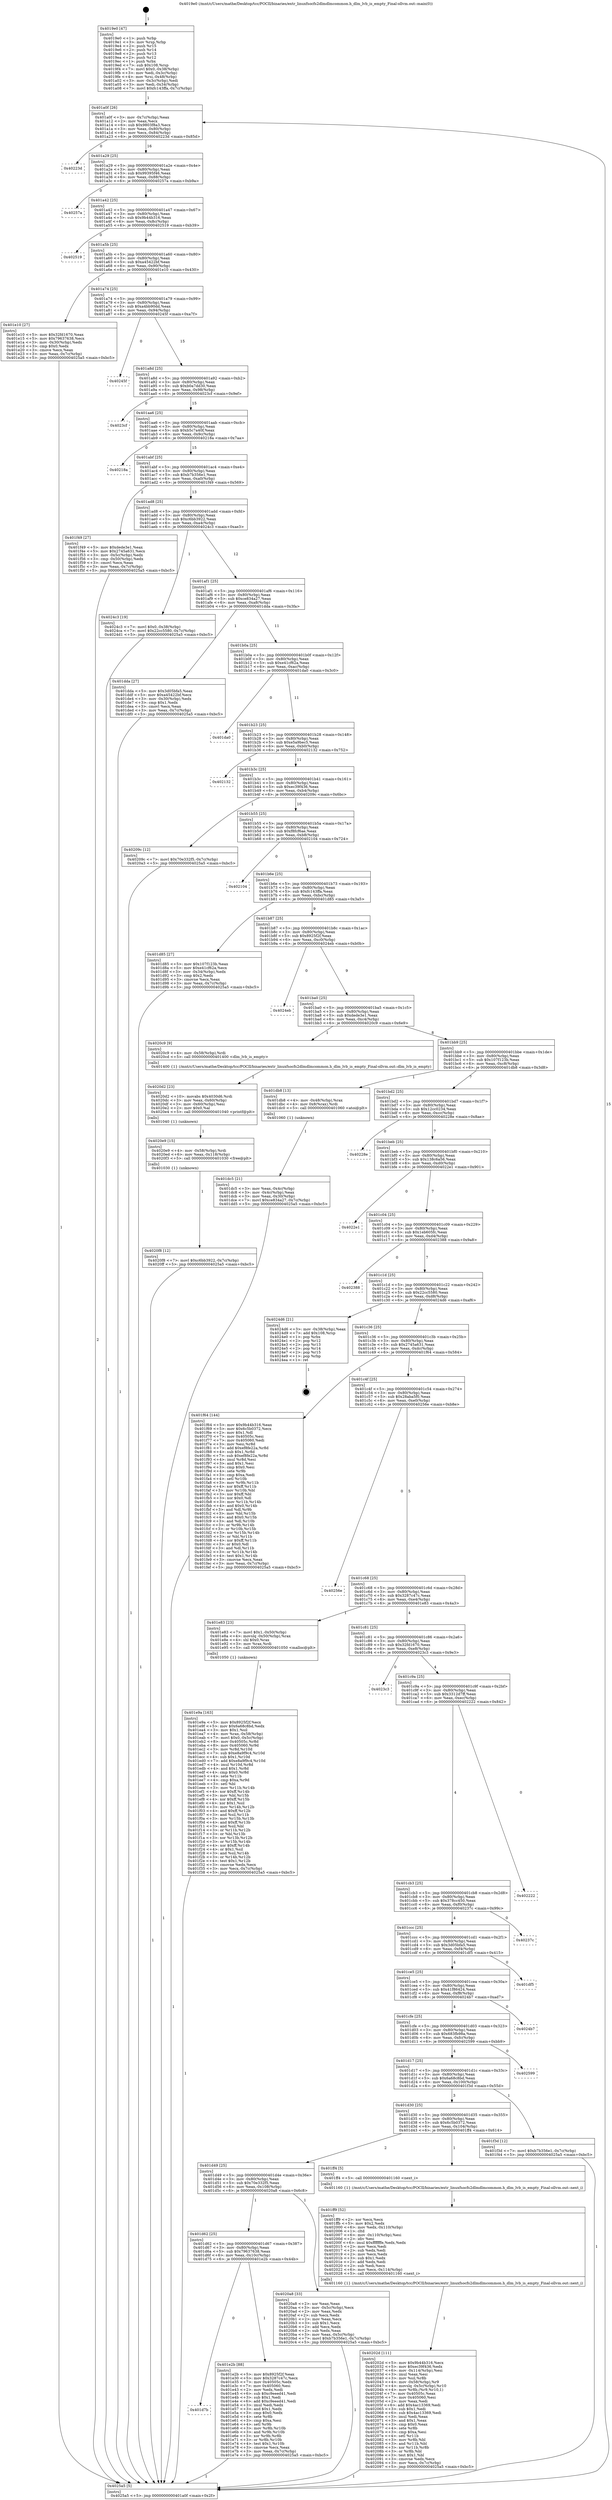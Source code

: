 digraph "0x4019e0" {
  label = "0x4019e0 (/mnt/c/Users/mathe/Desktop/tcc/POCII/binaries/extr_linuxfsocfs2dlmdlmcommon.h_dlm_lvb_is_empty_Final-ollvm.out::main(0))"
  labelloc = "t"
  node[shape=record]

  Entry [label="",width=0.3,height=0.3,shape=circle,fillcolor=black,style=filled]
  "0x401a0f" [label="{
     0x401a0f [26]\l
     | [instrs]\l
     &nbsp;&nbsp;0x401a0f \<+3\>: mov -0x7c(%rbp),%eax\l
     &nbsp;&nbsp;0x401a12 \<+2\>: mov %eax,%ecx\l
     &nbsp;&nbsp;0x401a14 \<+6\>: sub $0x9803f8a3,%ecx\l
     &nbsp;&nbsp;0x401a1a \<+3\>: mov %eax,-0x80(%rbp)\l
     &nbsp;&nbsp;0x401a1d \<+6\>: mov %ecx,-0x84(%rbp)\l
     &nbsp;&nbsp;0x401a23 \<+6\>: je 000000000040223d \<main+0x85d\>\l
  }"]
  "0x40223d" [label="{
     0x40223d\l
  }", style=dashed]
  "0x401a29" [label="{
     0x401a29 [25]\l
     | [instrs]\l
     &nbsp;&nbsp;0x401a29 \<+5\>: jmp 0000000000401a2e \<main+0x4e\>\l
     &nbsp;&nbsp;0x401a2e \<+3\>: mov -0x80(%rbp),%eax\l
     &nbsp;&nbsp;0x401a31 \<+5\>: sub $0x99395f46,%eax\l
     &nbsp;&nbsp;0x401a36 \<+6\>: mov %eax,-0x88(%rbp)\l
     &nbsp;&nbsp;0x401a3c \<+6\>: je 000000000040257a \<main+0xb9a\>\l
  }"]
  Exit [label="",width=0.3,height=0.3,shape=circle,fillcolor=black,style=filled,peripheries=2]
  "0x40257a" [label="{
     0x40257a\l
  }", style=dashed]
  "0x401a42" [label="{
     0x401a42 [25]\l
     | [instrs]\l
     &nbsp;&nbsp;0x401a42 \<+5\>: jmp 0000000000401a47 \<main+0x67\>\l
     &nbsp;&nbsp;0x401a47 \<+3\>: mov -0x80(%rbp),%eax\l
     &nbsp;&nbsp;0x401a4a \<+5\>: sub $0x9b44b316,%eax\l
     &nbsp;&nbsp;0x401a4f \<+6\>: mov %eax,-0x8c(%rbp)\l
     &nbsp;&nbsp;0x401a55 \<+6\>: je 0000000000402519 \<main+0xb39\>\l
  }"]
  "0x4020f8" [label="{
     0x4020f8 [12]\l
     | [instrs]\l
     &nbsp;&nbsp;0x4020f8 \<+7\>: movl $0xc6bb3922,-0x7c(%rbp)\l
     &nbsp;&nbsp;0x4020ff \<+5\>: jmp 00000000004025a5 \<main+0xbc5\>\l
  }"]
  "0x402519" [label="{
     0x402519\l
  }", style=dashed]
  "0x401a5b" [label="{
     0x401a5b [25]\l
     | [instrs]\l
     &nbsp;&nbsp;0x401a5b \<+5\>: jmp 0000000000401a60 \<main+0x80\>\l
     &nbsp;&nbsp;0x401a60 \<+3\>: mov -0x80(%rbp),%eax\l
     &nbsp;&nbsp;0x401a63 \<+5\>: sub $0xa45422bf,%eax\l
     &nbsp;&nbsp;0x401a68 \<+6\>: mov %eax,-0x90(%rbp)\l
     &nbsp;&nbsp;0x401a6e \<+6\>: je 0000000000401e10 \<main+0x430\>\l
  }"]
  "0x4020e9" [label="{
     0x4020e9 [15]\l
     | [instrs]\l
     &nbsp;&nbsp;0x4020e9 \<+4\>: mov -0x58(%rbp),%rdi\l
     &nbsp;&nbsp;0x4020ed \<+6\>: mov %eax,-0x118(%rbp)\l
     &nbsp;&nbsp;0x4020f3 \<+5\>: call 0000000000401030 \<free@plt\>\l
     | [calls]\l
     &nbsp;&nbsp;0x401030 \{1\} (unknown)\l
  }"]
  "0x401e10" [label="{
     0x401e10 [27]\l
     | [instrs]\l
     &nbsp;&nbsp;0x401e10 \<+5\>: mov $0x32fd1670,%eax\l
     &nbsp;&nbsp;0x401e15 \<+5\>: mov $0x79637638,%ecx\l
     &nbsp;&nbsp;0x401e1a \<+3\>: mov -0x30(%rbp),%edx\l
     &nbsp;&nbsp;0x401e1d \<+3\>: cmp $0x0,%edx\l
     &nbsp;&nbsp;0x401e20 \<+3\>: cmove %ecx,%eax\l
     &nbsp;&nbsp;0x401e23 \<+3\>: mov %eax,-0x7c(%rbp)\l
     &nbsp;&nbsp;0x401e26 \<+5\>: jmp 00000000004025a5 \<main+0xbc5\>\l
  }"]
  "0x401a74" [label="{
     0x401a74 [25]\l
     | [instrs]\l
     &nbsp;&nbsp;0x401a74 \<+5\>: jmp 0000000000401a79 \<main+0x99\>\l
     &nbsp;&nbsp;0x401a79 \<+3\>: mov -0x80(%rbp),%eax\l
     &nbsp;&nbsp;0x401a7c \<+5\>: sub $0xa4bb90dd,%eax\l
     &nbsp;&nbsp;0x401a81 \<+6\>: mov %eax,-0x94(%rbp)\l
     &nbsp;&nbsp;0x401a87 \<+6\>: je 000000000040245f \<main+0xa7f\>\l
  }"]
  "0x4020d2" [label="{
     0x4020d2 [23]\l
     | [instrs]\l
     &nbsp;&nbsp;0x4020d2 \<+10\>: movabs $0x4030d6,%rdi\l
     &nbsp;&nbsp;0x4020dc \<+3\>: mov %eax,-0x60(%rbp)\l
     &nbsp;&nbsp;0x4020df \<+3\>: mov -0x60(%rbp),%esi\l
     &nbsp;&nbsp;0x4020e2 \<+2\>: mov $0x0,%al\l
     &nbsp;&nbsp;0x4020e4 \<+5\>: call 0000000000401040 \<printf@plt\>\l
     | [calls]\l
     &nbsp;&nbsp;0x401040 \{1\} (unknown)\l
  }"]
  "0x40245f" [label="{
     0x40245f\l
  }", style=dashed]
  "0x401a8d" [label="{
     0x401a8d [25]\l
     | [instrs]\l
     &nbsp;&nbsp;0x401a8d \<+5\>: jmp 0000000000401a92 \<main+0xb2\>\l
     &nbsp;&nbsp;0x401a92 \<+3\>: mov -0x80(%rbp),%eax\l
     &nbsp;&nbsp;0x401a95 \<+5\>: sub $0xb0a7dd30,%eax\l
     &nbsp;&nbsp;0x401a9a \<+6\>: mov %eax,-0x98(%rbp)\l
     &nbsp;&nbsp;0x401aa0 \<+6\>: je 00000000004023cf \<main+0x9ef\>\l
  }"]
  "0x40202d" [label="{
     0x40202d [111]\l
     | [instrs]\l
     &nbsp;&nbsp;0x40202d \<+5\>: mov $0x9b44b316,%ecx\l
     &nbsp;&nbsp;0x402032 \<+5\>: mov $0xec39f436,%edx\l
     &nbsp;&nbsp;0x402037 \<+6\>: mov -0x114(%rbp),%esi\l
     &nbsp;&nbsp;0x40203d \<+3\>: imul %eax,%esi\l
     &nbsp;&nbsp;0x402040 \<+3\>: mov %sil,%r8b\l
     &nbsp;&nbsp;0x402043 \<+4\>: mov -0x58(%rbp),%r9\l
     &nbsp;&nbsp;0x402047 \<+4\>: movslq -0x5c(%rbp),%r10\l
     &nbsp;&nbsp;0x40204b \<+4\>: mov %r8b,(%r9,%r10,1)\l
     &nbsp;&nbsp;0x40204f \<+7\>: mov 0x40505c,%eax\l
     &nbsp;&nbsp;0x402056 \<+7\>: mov 0x405060,%esi\l
     &nbsp;&nbsp;0x40205d \<+2\>: mov %eax,%edi\l
     &nbsp;&nbsp;0x40205f \<+6\>: add $0x4ac13369,%edi\l
     &nbsp;&nbsp;0x402065 \<+3\>: sub $0x1,%edi\l
     &nbsp;&nbsp;0x402068 \<+6\>: sub $0x4ac13369,%edi\l
     &nbsp;&nbsp;0x40206e \<+3\>: imul %edi,%eax\l
     &nbsp;&nbsp;0x402071 \<+3\>: and $0x1,%eax\l
     &nbsp;&nbsp;0x402074 \<+3\>: cmp $0x0,%eax\l
     &nbsp;&nbsp;0x402077 \<+4\>: sete %r8b\l
     &nbsp;&nbsp;0x40207b \<+3\>: cmp $0xa,%esi\l
     &nbsp;&nbsp;0x40207e \<+4\>: setl %r11b\l
     &nbsp;&nbsp;0x402082 \<+3\>: mov %r8b,%bl\l
     &nbsp;&nbsp;0x402085 \<+3\>: and %r11b,%bl\l
     &nbsp;&nbsp;0x402088 \<+3\>: xor %r11b,%r8b\l
     &nbsp;&nbsp;0x40208b \<+3\>: or %r8b,%bl\l
     &nbsp;&nbsp;0x40208e \<+3\>: test $0x1,%bl\l
     &nbsp;&nbsp;0x402091 \<+3\>: cmovne %edx,%ecx\l
     &nbsp;&nbsp;0x402094 \<+3\>: mov %ecx,-0x7c(%rbp)\l
     &nbsp;&nbsp;0x402097 \<+5\>: jmp 00000000004025a5 \<main+0xbc5\>\l
  }"]
  "0x4023cf" [label="{
     0x4023cf\l
  }", style=dashed]
  "0x401aa6" [label="{
     0x401aa6 [25]\l
     | [instrs]\l
     &nbsp;&nbsp;0x401aa6 \<+5\>: jmp 0000000000401aab \<main+0xcb\>\l
     &nbsp;&nbsp;0x401aab \<+3\>: mov -0x80(%rbp),%eax\l
     &nbsp;&nbsp;0x401aae \<+5\>: sub $0xb5c7a40f,%eax\l
     &nbsp;&nbsp;0x401ab3 \<+6\>: mov %eax,-0x9c(%rbp)\l
     &nbsp;&nbsp;0x401ab9 \<+6\>: je 000000000040218a \<main+0x7aa\>\l
  }"]
  "0x401ff9" [label="{
     0x401ff9 [52]\l
     | [instrs]\l
     &nbsp;&nbsp;0x401ff9 \<+2\>: xor %ecx,%ecx\l
     &nbsp;&nbsp;0x401ffb \<+5\>: mov $0x2,%edx\l
     &nbsp;&nbsp;0x402000 \<+6\>: mov %edx,-0x110(%rbp)\l
     &nbsp;&nbsp;0x402006 \<+1\>: cltd\l
     &nbsp;&nbsp;0x402007 \<+6\>: mov -0x110(%rbp),%esi\l
     &nbsp;&nbsp;0x40200d \<+2\>: idiv %esi\l
     &nbsp;&nbsp;0x40200f \<+6\>: imul $0xfffffffe,%edx,%edx\l
     &nbsp;&nbsp;0x402015 \<+2\>: mov %ecx,%edi\l
     &nbsp;&nbsp;0x402017 \<+2\>: sub %edx,%edi\l
     &nbsp;&nbsp;0x402019 \<+2\>: mov %ecx,%edx\l
     &nbsp;&nbsp;0x40201b \<+3\>: sub $0x1,%edx\l
     &nbsp;&nbsp;0x40201e \<+2\>: add %edx,%edi\l
     &nbsp;&nbsp;0x402020 \<+2\>: sub %edi,%ecx\l
     &nbsp;&nbsp;0x402022 \<+6\>: mov %ecx,-0x114(%rbp)\l
     &nbsp;&nbsp;0x402028 \<+5\>: call 0000000000401160 \<next_i\>\l
     | [calls]\l
     &nbsp;&nbsp;0x401160 \{1\} (/mnt/c/Users/mathe/Desktop/tcc/POCII/binaries/extr_linuxfsocfs2dlmdlmcommon.h_dlm_lvb_is_empty_Final-ollvm.out::next_i)\l
  }"]
  "0x40218a" [label="{
     0x40218a\l
  }", style=dashed]
  "0x401abf" [label="{
     0x401abf [25]\l
     | [instrs]\l
     &nbsp;&nbsp;0x401abf \<+5\>: jmp 0000000000401ac4 \<main+0xe4\>\l
     &nbsp;&nbsp;0x401ac4 \<+3\>: mov -0x80(%rbp),%eax\l
     &nbsp;&nbsp;0x401ac7 \<+5\>: sub $0xb7b356e1,%eax\l
     &nbsp;&nbsp;0x401acc \<+6\>: mov %eax,-0xa0(%rbp)\l
     &nbsp;&nbsp;0x401ad2 \<+6\>: je 0000000000401f49 \<main+0x569\>\l
  }"]
  "0x401e9a" [label="{
     0x401e9a [163]\l
     | [instrs]\l
     &nbsp;&nbsp;0x401e9a \<+5\>: mov $0x8925f2f,%ecx\l
     &nbsp;&nbsp;0x401e9f \<+5\>: mov $0x6a68c8bd,%edx\l
     &nbsp;&nbsp;0x401ea4 \<+3\>: mov $0x1,%sil\l
     &nbsp;&nbsp;0x401ea7 \<+4\>: mov %rax,-0x58(%rbp)\l
     &nbsp;&nbsp;0x401eab \<+7\>: movl $0x0,-0x5c(%rbp)\l
     &nbsp;&nbsp;0x401eb2 \<+8\>: mov 0x40505c,%r8d\l
     &nbsp;&nbsp;0x401eba \<+8\>: mov 0x405060,%r9d\l
     &nbsp;&nbsp;0x401ec2 \<+3\>: mov %r8d,%r10d\l
     &nbsp;&nbsp;0x401ec5 \<+7\>: sub $0xe8a9f9c4,%r10d\l
     &nbsp;&nbsp;0x401ecc \<+4\>: sub $0x1,%r10d\l
     &nbsp;&nbsp;0x401ed0 \<+7\>: add $0xe8a9f9c4,%r10d\l
     &nbsp;&nbsp;0x401ed7 \<+4\>: imul %r10d,%r8d\l
     &nbsp;&nbsp;0x401edb \<+4\>: and $0x1,%r8d\l
     &nbsp;&nbsp;0x401edf \<+4\>: cmp $0x0,%r8d\l
     &nbsp;&nbsp;0x401ee3 \<+4\>: sete %r11b\l
     &nbsp;&nbsp;0x401ee7 \<+4\>: cmp $0xa,%r9d\l
     &nbsp;&nbsp;0x401eeb \<+3\>: setl %bl\l
     &nbsp;&nbsp;0x401eee \<+3\>: mov %r11b,%r14b\l
     &nbsp;&nbsp;0x401ef1 \<+4\>: xor $0xff,%r14b\l
     &nbsp;&nbsp;0x401ef5 \<+3\>: mov %bl,%r15b\l
     &nbsp;&nbsp;0x401ef8 \<+4\>: xor $0xff,%r15b\l
     &nbsp;&nbsp;0x401efc \<+4\>: xor $0x1,%sil\l
     &nbsp;&nbsp;0x401f00 \<+3\>: mov %r14b,%r12b\l
     &nbsp;&nbsp;0x401f03 \<+4\>: and $0xff,%r12b\l
     &nbsp;&nbsp;0x401f07 \<+3\>: and %sil,%r11b\l
     &nbsp;&nbsp;0x401f0a \<+3\>: mov %r15b,%r13b\l
     &nbsp;&nbsp;0x401f0d \<+4\>: and $0xff,%r13b\l
     &nbsp;&nbsp;0x401f11 \<+3\>: and %sil,%bl\l
     &nbsp;&nbsp;0x401f14 \<+3\>: or %r11b,%r12b\l
     &nbsp;&nbsp;0x401f17 \<+3\>: or %bl,%r13b\l
     &nbsp;&nbsp;0x401f1a \<+3\>: xor %r13b,%r12b\l
     &nbsp;&nbsp;0x401f1d \<+3\>: or %r15b,%r14b\l
     &nbsp;&nbsp;0x401f20 \<+4\>: xor $0xff,%r14b\l
     &nbsp;&nbsp;0x401f24 \<+4\>: or $0x1,%sil\l
     &nbsp;&nbsp;0x401f28 \<+3\>: and %sil,%r14b\l
     &nbsp;&nbsp;0x401f2b \<+3\>: or %r14b,%r12b\l
     &nbsp;&nbsp;0x401f2e \<+4\>: test $0x1,%r12b\l
     &nbsp;&nbsp;0x401f32 \<+3\>: cmovne %edx,%ecx\l
     &nbsp;&nbsp;0x401f35 \<+3\>: mov %ecx,-0x7c(%rbp)\l
     &nbsp;&nbsp;0x401f38 \<+5\>: jmp 00000000004025a5 \<main+0xbc5\>\l
  }"]
  "0x401f49" [label="{
     0x401f49 [27]\l
     | [instrs]\l
     &nbsp;&nbsp;0x401f49 \<+5\>: mov $0xdede3e1,%eax\l
     &nbsp;&nbsp;0x401f4e \<+5\>: mov $0x2745a631,%ecx\l
     &nbsp;&nbsp;0x401f53 \<+3\>: mov -0x5c(%rbp),%edx\l
     &nbsp;&nbsp;0x401f56 \<+3\>: cmp -0x50(%rbp),%edx\l
     &nbsp;&nbsp;0x401f59 \<+3\>: cmovl %ecx,%eax\l
     &nbsp;&nbsp;0x401f5c \<+3\>: mov %eax,-0x7c(%rbp)\l
     &nbsp;&nbsp;0x401f5f \<+5\>: jmp 00000000004025a5 \<main+0xbc5\>\l
  }"]
  "0x401ad8" [label="{
     0x401ad8 [25]\l
     | [instrs]\l
     &nbsp;&nbsp;0x401ad8 \<+5\>: jmp 0000000000401add \<main+0xfd\>\l
     &nbsp;&nbsp;0x401add \<+3\>: mov -0x80(%rbp),%eax\l
     &nbsp;&nbsp;0x401ae0 \<+5\>: sub $0xc6bb3922,%eax\l
     &nbsp;&nbsp;0x401ae5 \<+6\>: mov %eax,-0xa4(%rbp)\l
     &nbsp;&nbsp;0x401aeb \<+6\>: je 00000000004024c3 \<main+0xae3\>\l
  }"]
  "0x401d7b" [label="{
     0x401d7b\l
  }", style=dashed]
  "0x4024c3" [label="{
     0x4024c3 [19]\l
     | [instrs]\l
     &nbsp;&nbsp;0x4024c3 \<+7\>: movl $0x0,-0x38(%rbp)\l
     &nbsp;&nbsp;0x4024ca \<+7\>: movl $0x22cc5580,-0x7c(%rbp)\l
     &nbsp;&nbsp;0x4024d1 \<+5\>: jmp 00000000004025a5 \<main+0xbc5\>\l
  }"]
  "0x401af1" [label="{
     0x401af1 [25]\l
     | [instrs]\l
     &nbsp;&nbsp;0x401af1 \<+5\>: jmp 0000000000401af6 \<main+0x116\>\l
     &nbsp;&nbsp;0x401af6 \<+3\>: mov -0x80(%rbp),%eax\l
     &nbsp;&nbsp;0x401af9 \<+5\>: sub $0xce834a27,%eax\l
     &nbsp;&nbsp;0x401afe \<+6\>: mov %eax,-0xa8(%rbp)\l
     &nbsp;&nbsp;0x401b04 \<+6\>: je 0000000000401dda \<main+0x3fa\>\l
  }"]
  "0x401e2b" [label="{
     0x401e2b [88]\l
     | [instrs]\l
     &nbsp;&nbsp;0x401e2b \<+5\>: mov $0x8925f2f,%eax\l
     &nbsp;&nbsp;0x401e30 \<+5\>: mov $0x3287c47c,%ecx\l
     &nbsp;&nbsp;0x401e35 \<+7\>: mov 0x40505c,%edx\l
     &nbsp;&nbsp;0x401e3c \<+7\>: mov 0x405060,%esi\l
     &nbsp;&nbsp;0x401e43 \<+2\>: mov %edx,%edi\l
     &nbsp;&nbsp;0x401e45 \<+6\>: sub $0xc9eeed41,%edi\l
     &nbsp;&nbsp;0x401e4b \<+3\>: sub $0x1,%edi\l
     &nbsp;&nbsp;0x401e4e \<+6\>: add $0xc9eeed41,%edi\l
     &nbsp;&nbsp;0x401e54 \<+3\>: imul %edi,%edx\l
     &nbsp;&nbsp;0x401e57 \<+3\>: and $0x1,%edx\l
     &nbsp;&nbsp;0x401e5a \<+3\>: cmp $0x0,%edx\l
     &nbsp;&nbsp;0x401e5d \<+4\>: sete %r8b\l
     &nbsp;&nbsp;0x401e61 \<+3\>: cmp $0xa,%esi\l
     &nbsp;&nbsp;0x401e64 \<+4\>: setl %r9b\l
     &nbsp;&nbsp;0x401e68 \<+3\>: mov %r8b,%r10b\l
     &nbsp;&nbsp;0x401e6b \<+3\>: and %r9b,%r10b\l
     &nbsp;&nbsp;0x401e6e \<+3\>: xor %r9b,%r8b\l
     &nbsp;&nbsp;0x401e71 \<+3\>: or %r8b,%r10b\l
     &nbsp;&nbsp;0x401e74 \<+4\>: test $0x1,%r10b\l
     &nbsp;&nbsp;0x401e78 \<+3\>: cmovne %ecx,%eax\l
     &nbsp;&nbsp;0x401e7b \<+3\>: mov %eax,-0x7c(%rbp)\l
     &nbsp;&nbsp;0x401e7e \<+5\>: jmp 00000000004025a5 \<main+0xbc5\>\l
  }"]
  "0x401dda" [label="{
     0x401dda [27]\l
     | [instrs]\l
     &nbsp;&nbsp;0x401dda \<+5\>: mov $0x3d05bfa5,%eax\l
     &nbsp;&nbsp;0x401ddf \<+5\>: mov $0xa45422bf,%ecx\l
     &nbsp;&nbsp;0x401de4 \<+3\>: mov -0x30(%rbp),%edx\l
     &nbsp;&nbsp;0x401de7 \<+3\>: cmp $0x1,%edx\l
     &nbsp;&nbsp;0x401dea \<+3\>: cmovl %ecx,%eax\l
     &nbsp;&nbsp;0x401ded \<+3\>: mov %eax,-0x7c(%rbp)\l
     &nbsp;&nbsp;0x401df0 \<+5\>: jmp 00000000004025a5 \<main+0xbc5\>\l
  }"]
  "0x401b0a" [label="{
     0x401b0a [25]\l
     | [instrs]\l
     &nbsp;&nbsp;0x401b0a \<+5\>: jmp 0000000000401b0f \<main+0x12f\>\l
     &nbsp;&nbsp;0x401b0f \<+3\>: mov -0x80(%rbp),%eax\l
     &nbsp;&nbsp;0x401b12 \<+5\>: sub $0xe41cf62a,%eax\l
     &nbsp;&nbsp;0x401b17 \<+6\>: mov %eax,-0xac(%rbp)\l
     &nbsp;&nbsp;0x401b1d \<+6\>: je 0000000000401da0 \<main+0x3c0\>\l
  }"]
  "0x401d62" [label="{
     0x401d62 [25]\l
     | [instrs]\l
     &nbsp;&nbsp;0x401d62 \<+5\>: jmp 0000000000401d67 \<main+0x387\>\l
     &nbsp;&nbsp;0x401d67 \<+3\>: mov -0x80(%rbp),%eax\l
     &nbsp;&nbsp;0x401d6a \<+5\>: sub $0x79637638,%eax\l
     &nbsp;&nbsp;0x401d6f \<+6\>: mov %eax,-0x10c(%rbp)\l
     &nbsp;&nbsp;0x401d75 \<+6\>: je 0000000000401e2b \<main+0x44b\>\l
  }"]
  "0x401da0" [label="{
     0x401da0\l
  }", style=dashed]
  "0x401b23" [label="{
     0x401b23 [25]\l
     | [instrs]\l
     &nbsp;&nbsp;0x401b23 \<+5\>: jmp 0000000000401b28 \<main+0x148\>\l
     &nbsp;&nbsp;0x401b28 \<+3\>: mov -0x80(%rbp),%eax\l
     &nbsp;&nbsp;0x401b2b \<+5\>: sub $0xe5a9bec5,%eax\l
     &nbsp;&nbsp;0x401b30 \<+6\>: mov %eax,-0xb0(%rbp)\l
     &nbsp;&nbsp;0x401b36 \<+6\>: je 0000000000402132 \<main+0x752\>\l
  }"]
  "0x4020a8" [label="{
     0x4020a8 [33]\l
     | [instrs]\l
     &nbsp;&nbsp;0x4020a8 \<+2\>: xor %eax,%eax\l
     &nbsp;&nbsp;0x4020aa \<+3\>: mov -0x5c(%rbp),%ecx\l
     &nbsp;&nbsp;0x4020ad \<+2\>: mov %eax,%edx\l
     &nbsp;&nbsp;0x4020af \<+2\>: sub %ecx,%edx\l
     &nbsp;&nbsp;0x4020b1 \<+2\>: mov %eax,%ecx\l
     &nbsp;&nbsp;0x4020b3 \<+3\>: sub $0x1,%ecx\l
     &nbsp;&nbsp;0x4020b6 \<+2\>: add %ecx,%edx\l
     &nbsp;&nbsp;0x4020b8 \<+2\>: sub %edx,%eax\l
     &nbsp;&nbsp;0x4020ba \<+3\>: mov %eax,-0x5c(%rbp)\l
     &nbsp;&nbsp;0x4020bd \<+7\>: movl $0xb7b356e1,-0x7c(%rbp)\l
     &nbsp;&nbsp;0x4020c4 \<+5\>: jmp 00000000004025a5 \<main+0xbc5\>\l
  }"]
  "0x402132" [label="{
     0x402132\l
  }", style=dashed]
  "0x401b3c" [label="{
     0x401b3c [25]\l
     | [instrs]\l
     &nbsp;&nbsp;0x401b3c \<+5\>: jmp 0000000000401b41 \<main+0x161\>\l
     &nbsp;&nbsp;0x401b41 \<+3\>: mov -0x80(%rbp),%eax\l
     &nbsp;&nbsp;0x401b44 \<+5\>: sub $0xec39f436,%eax\l
     &nbsp;&nbsp;0x401b49 \<+6\>: mov %eax,-0xb4(%rbp)\l
     &nbsp;&nbsp;0x401b4f \<+6\>: je 000000000040209c \<main+0x6bc\>\l
  }"]
  "0x401d49" [label="{
     0x401d49 [25]\l
     | [instrs]\l
     &nbsp;&nbsp;0x401d49 \<+5\>: jmp 0000000000401d4e \<main+0x36e\>\l
     &nbsp;&nbsp;0x401d4e \<+3\>: mov -0x80(%rbp),%eax\l
     &nbsp;&nbsp;0x401d51 \<+5\>: sub $0x70e332f5,%eax\l
     &nbsp;&nbsp;0x401d56 \<+6\>: mov %eax,-0x108(%rbp)\l
     &nbsp;&nbsp;0x401d5c \<+6\>: je 00000000004020a8 \<main+0x6c8\>\l
  }"]
  "0x40209c" [label="{
     0x40209c [12]\l
     | [instrs]\l
     &nbsp;&nbsp;0x40209c \<+7\>: movl $0x70e332f5,-0x7c(%rbp)\l
     &nbsp;&nbsp;0x4020a3 \<+5\>: jmp 00000000004025a5 \<main+0xbc5\>\l
  }"]
  "0x401b55" [label="{
     0x401b55 [25]\l
     | [instrs]\l
     &nbsp;&nbsp;0x401b55 \<+5\>: jmp 0000000000401b5a \<main+0x17a\>\l
     &nbsp;&nbsp;0x401b5a \<+3\>: mov -0x80(%rbp),%eax\l
     &nbsp;&nbsp;0x401b5d \<+5\>: sub $0xf8fcf6ae,%eax\l
     &nbsp;&nbsp;0x401b62 \<+6\>: mov %eax,-0xb8(%rbp)\l
     &nbsp;&nbsp;0x401b68 \<+6\>: je 0000000000402104 \<main+0x724\>\l
  }"]
  "0x401ff4" [label="{
     0x401ff4 [5]\l
     | [instrs]\l
     &nbsp;&nbsp;0x401ff4 \<+5\>: call 0000000000401160 \<next_i\>\l
     | [calls]\l
     &nbsp;&nbsp;0x401160 \{1\} (/mnt/c/Users/mathe/Desktop/tcc/POCII/binaries/extr_linuxfsocfs2dlmdlmcommon.h_dlm_lvb_is_empty_Final-ollvm.out::next_i)\l
  }"]
  "0x402104" [label="{
     0x402104\l
  }", style=dashed]
  "0x401b6e" [label="{
     0x401b6e [25]\l
     | [instrs]\l
     &nbsp;&nbsp;0x401b6e \<+5\>: jmp 0000000000401b73 \<main+0x193\>\l
     &nbsp;&nbsp;0x401b73 \<+3\>: mov -0x80(%rbp),%eax\l
     &nbsp;&nbsp;0x401b76 \<+5\>: sub $0xfc143ffa,%eax\l
     &nbsp;&nbsp;0x401b7b \<+6\>: mov %eax,-0xbc(%rbp)\l
     &nbsp;&nbsp;0x401b81 \<+6\>: je 0000000000401d85 \<main+0x3a5\>\l
  }"]
  "0x401d30" [label="{
     0x401d30 [25]\l
     | [instrs]\l
     &nbsp;&nbsp;0x401d30 \<+5\>: jmp 0000000000401d35 \<main+0x355\>\l
     &nbsp;&nbsp;0x401d35 \<+3\>: mov -0x80(%rbp),%eax\l
     &nbsp;&nbsp;0x401d38 \<+5\>: sub $0x6c5b0372,%eax\l
     &nbsp;&nbsp;0x401d3d \<+6\>: mov %eax,-0x104(%rbp)\l
     &nbsp;&nbsp;0x401d43 \<+6\>: je 0000000000401ff4 \<main+0x614\>\l
  }"]
  "0x401d85" [label="{
     0x401d85 [27]\l
     | [instrs]\l
     &nbsp;&nbsp;0x401d85 \<+5\>: mov $0x107f123b,%eax\l
     &nbsp;&nbsp;0x401d8a \<+5\>: mov $0xe41cf62a,%ecx\l
     &nbsp;&nbsp;0x401d8f \<+3\>: mov -0x34(%rbp),%edx\l
     &nbsp;&nbsp;0x401d92 \<+3\>: cmp $0x2,%edx\l
     &nbsp;&nbsp;0x401d95 \<+3\>: cmovne %ecx,%eax\l
     &nbsp;&nbsp;0x401d98 \<+3\>: mov %eax,-0x7c(%rbp)\l
     &nbsp;&nbsp;0x401d9b \<+5\>: jmp 00000000004025a5 \<main+0xbc5\>\l
  }"]
  "0x401b87" [label="{
     0x401b87 [25]\l
     | [instrs]\l
     &nbsp;&nbsp;0x401b87 \<+5\>: jmp 0000000000401b8c \<main+0x1ac\>\l
     &nbsp;&nbsp;0x401b8c \<+3\>: mov -0x80(%rbp),%eax\l
     &nbsp;&nbsp;0x401b8f \<+5\>: sub $0x8925f2f,%eax\l
     &nbsp;&nbsp;0x401b94 \<+6\>: mov %eax,-0xc0(%rbp)\l
     &nbsp;&nbsp;0x401b9a \<+6\>: je 00000000004024eb \<main+0xb0b\>\l
  }"]
  "0x4025a5" [label="{
     0x4025a5 [5]\l
     | [instrs]\l
     &nbsp;&nbsp;0x4025a5 \<+5\>: jmp 0000000000401a0f \<main+0x2f\>\l
  }"]
  "0x4019e0" [label="{
     0x4019e0 [47]\l
     | [instrs]\l
     &nbsp;&nbsp;0x4019e0 \<+1\>: push %rbp\l
     &nbsp;&nbsp;0x4019e1 \<+3\>: mov %rsp,%rbp\l
     &nbsp;&nbsp;0x4019e4 \<+2\>: push %r15\l
     &nbsp;&nbsp;0x4019e6 \<+2\>: push %r14\l
     &nbsp;&nbsp;0x4019e8 \<+2\>: push %r13\l
     &nbsp;&nbsp;0x4019ea \<+2\>: push %r12\l
     &nbsp;&nbsp;0x4019ec \<+1\>: push %rbx\l
     &nbsp;&nbsp;0x4019ed \<+7\>: sub $0x108,%rsp\l
     &nbsp;&nbsp;0x4019f4 \<+7\>: movl $0x0,-0x38(%rbp)\l
     &nbsp;&nbsp;0x4019fb \<+3\>: mov %edi,-0x3c(%rbp)\l
     &nbsp;&nbsp;0x4019fe \<+4\>: mov %rsi,-0x48(%rbp)\l
     &nbsp;&nbsp;0x401a02 \<+3\>: mov -0x3c(%rbp),%edi\l
     &nbsp;&nbsp;0x401a05 \<+3\>: mov %edi,-0x34(%rbp)\l
     &nbsp;&nbsp;0x401a08 \<+7\>: movl $0xfc143ffa,-0x7c(%rbp)\l
  }"]
  "0x401f3d" [label="{
     0x401f3d [12]\l
     | [instrs]\l
     &nbsp;&nbsp;0x401f3d \<+7\>: movl $0xb7b356e1,-0x7c(%rbp)\l
     &nbsp;&nbsp;0x401f44 \<+5\>: jmp 00000000004025a5 \<main+0xbc5\>\l
  }"]
  "0x4024eb" [label="{
     0x4024eb\l
  }", style=dashed]
  "0x401ba0" [label="{
     0x401ba0 [25]\l
     | [instrs]\l
     &nbsp;&nbsp;0x401ba0 \<+5\>: jmp 0000000000401ba5 \<main+0x1c5\>\l
     &nbsp;&nbsp;0x401ba5 \<+3\>: mov -0x80(%rbp),%eax\l
     &nbsp;&nbsp;0x401ba8 \<+5\>: sub $0xdede3e1,%eax\l
     &nbsp;&nbsp;0x401bad \<+6\>: mov %eax,-0xc4(%rbp)\l
     &nbsp;&nbsp;0x401bb3 \<+6\>: je 00000000004020c9 \<main+0x6e9\>\l
  }"]
  "0x401d17" [label="{
     0x401d17 [25]\l
     | [instrs]\l
     &nbsp;&nbsp;0x401d17 \<+5\>: jmp 0000000000401d1c \<main+0x33c\>\l
     &nbsp;&nbsp;0x401d1c \<+3\>: mov -0x80(%rbp),%eax\l
     &nbsp;&nbsp;0x401d1f \<+5\>: sub $0x6a68c8bd,%eax\l
     &nbsp;&nbsp;0x401d24 \<+6\>: mov %eax,-0x100(%rbp)\l
     &nbsp;&nbsp;0x401d2a \<+6\>: je 0000000000401f3d \<main+0x55d\>\l
  }"]
  "0x4020c9" [label="{
     0x4020c9 [9]\l
     | [instrs]\l
     &nbsp;&nbsp;0x4020c9 \<+4\>: mov -0x58(%rbp),%rdi\l
     &nbsp;&nbsp;0x4020cd \<+5\>: call 0000000000401400 \<dlm_lvb_is_empty\>\l
     | [calls]\l
     &nbsp;&nbsp;0x401400 \{1\} (/mnt/c/Users/mathe/Desktop/tcc/POCII/binaries/extr_linuxfsocfs2dlmdlmcommon.h_dlm_lvb_is_empty_Final-ollvm.out::dlm_lvb_is_empty)\l
  }"]
  "0x401bb9" [label="{
     0x401bb9 [25]\l
     | [instrs]\l
     &nbsp;&nbsp;0x401bb9 \<+5\>: jmp 0000000000401bbe \<main+0x1de\>\l
     &nbsp;&nbsp;0x401bbe \<+3\>: mov -0x80(%rbp),%eax\l
     &nbsp;&nbsp;0x401bc1 \<+5\>: sub $0x107f123b,%eax\l
     &nbsp;&nbsp;0x401bc6 \<+6\>: mov %eax,-0xc8(%rbp)\l
     &nbsp;&nbsp;0x401bcc \<+6\>: je 0000000000401db8 \<main+0x3d8\>\l
  }"]
  "0x402599" [label="{
     0x402599\l
  }", style=dashed]
  "0x401db8" [label="{
     0x401db8 [13]\l
     | [instrs]\l
     &nbsp;&nbsp;0x401db8 \<+4\>: mov -0x48(%rbp),%rax\l
     &nbsp;&nbsp;0x401dbc \<+4\>: mov 0x8(%rax),%rdi\l
     &nbsp;&nbsp;0x401dc0 \<+5\>: call 0000000000401060 \<atoi@plt\>\l
     | [calls]\l
     &nbsp;&nbsp;0x401060 \{1\} (unknown)\l
  }"]
  "0x401bd2" [label="{
     0x401bd2 [25]\l
     | [instrs]\l
     &nbsp;&nbsp;0x401bd2 \<+5\>: jmp 0000000000401bd7 \<main+0x1f7\>\l
     &nbsp;&nbsp;0x401bd7 \<+3\>: mov -0x80(%rbp),%eax\l
     &nbsp;&nbsp;0x401bda \<+5\>: sub $0x12cc0234,%eax\l
     &nbsp;&nbsp;0x401bdf \<+6\>: mov %eax,-0xcc(%rbp)\l
     &nbsp;&nbsp;0x401be5 \<+6\>: je 000000000040228e \<main+0x8ae\>\l
  }"]
  "0x401dc5" [label="{
     0x401dc5 [21]\l
     | [instrs]\l
     &nbsp;&nbsp;0x401dc5 \<+3\>: mov %eax,-0x4c(%rbp)\l
     &nbsp;&nbsp;0x401dc8 \<+3\>: mov -0x4c(%rbp),%eax\l
     &nbsp;&nbsp;0x401dcb \<+3\>: mov %eax,-0x30(%rbp)\l
     &nbsp;&nbsp;0x401dce \<+7\>: movl $0xce834a27,-0x7c(%rbp)\l
     &nbsp;&nbsp;0x401dd5 \<+5\>: jmp 00000000004025a5 \<main+0xbc5\>\l
  }"]
  "0x401cfe" [label="{
     0x401cfe [25]\l
     | [instrs]\l
     &nbsp;&nbsp;0x401cfe \<+5\>: jmp 0000000000401d03 \<main+0x323\>\l
     &nbsp;&nbsp;0x401d03 \<+3\>: mov -0x80(%rbp),%eax\l
     &nbsp;&nbsp;0x401d06 \<+5\>: sub $0x683fb98a,%eax\l
     &nbsp;&nbsp;0x401d0b \<+6\>: mov %eax,-0xfc(%rbp)\l
     &nbsp;&nbsp;0x401d11 \<+6\>: je 0000000000402599 \<main+0xbb9\>\l
  }"]
  "0x40228e" [label="{
     0x40228e\l
  }", style=dashed]
  "0x401beb" [label="{
     0x401beb [25]\l
     | [instrs]\l
     &nbsp;&nbsp;0x401beb \<+5\>: jmp 0000000000401bf0 \<main+0x210\>\l
     &nbsp;&nbsp;0x401bf0 \<+3\>: mov -0x80(%rbp),%eax\l
     &nbsp;&nbsp;0x401bf3 \<+5\>: sub $0x138c6a56,%eax\l
     &nbsp;&nbsp;0x401bf8 \<+6\>: mov %eax,-0xd0(%rbp)\l
     &nbsp;&nbsp;0x401bfe \<+6\>: je 00000000004022e1 \<main+0x901\>\l
  }"]
  "0x4024b7" [label="{
     0x4024b7\l
  }", style=dashed]
  "0x4022e1" [label="{
     0x4022e1\l
  }", style=dashed]
  "0x401c04" [label="{
     0x401c04 [25]\l
     | [instrs]\l
     &nbsp;&nbsp;0x401c04 \<+5\>: jmp 0000000000401c09 \<main+0x229\>\l
     &nbsp;&nbsp;0x401c09 \<+3\>: mov -0x80(%rbp),%eax\l
     &nbsp;&nbsp;0x401c0c \<+5\>: sub $0x1eb605fc,%eax\l
     &nbsp;&nbsp;0x401c11 \<+6\>: mov %eax,-0xd4(%rbp)\l
     &nbsp;&nbsp;0x401c17 \<+6\>: je 0000000000402388 \<main+0x9a8\>\l
  }"]
  "0x401ce5" [label="{
     0x401ce5 [25]\l
     | [instrs]\l
     &nbsp;&nbsp;0x401ce5 \<+5\>: jmp 0000000000401cea \<main+0x30a\>\l
     &nbsp;&nbsp;0x401cea \<+3\>: mov -0x80(%rbp),%eax\l
     &nbsp;&nbsp;0x401ced \<+5\>: sub $0x41f86424,%eax\l
     &nbsp;&nbsp;0x401cf2 \<+6\>: mov %eax,-0xf8(%rbp)\l
     &nbsp;&nbsp;0x401cf8 \<+6\>: je 00000000004024b7 \<main+0xad7\>\l
  }"]
  "0x402388" [label="{
     0x402388\l
  }", style=dashed]
  "0x401c1d" [label="{
     0x401c1d [25]\l
     | [instrs]\l
     &nbsp;&nbsp;0x401c1d \<+5\>: jmp 0000000000401c22 \<main+0x242\>\l
     &nbsp;&nbsp;0x401c22 \<+3\>: mov -0x80(%rbp),%eax\l
     &nbsp;&nbsp;0x401c25 \<+5\>: sub $0x22cc5580,%eax\l
     &nbsp;&nbsp;0x401c2a \<+6\>: mov %eax,-0xd8(%rbp)\l
     &nbsp;&nbsp;0x401c30 \<+6\>: je 00000000004024d6 \<main+0xaf6\>\l
  }"]
  "0x401df5" [label="{
     0x401df5\l
  }", style=dashed]
  "0x4024d6" [label="{
     0x4024d6 [21]\l
     | [instrs]\l
     &nbsp;&nbsp;0x4024d6 \<+3\>: mov -0x38(%rbp),%eax\l
     &nbsp;&nbsp;0x4024d9 \<+7\>: add $0x108,%rsp\l
     &nbsp;&nbsp;0x4024e0 \<+1\>: pop %rbx\l
     &nbsp;&nbsp;0x4024e1 \<+2\>: pop %r12\l
     &nbsp;&nbsp;0x4024e3 \<+2\>: pop %r13\l
     &nbsp;&nbsp;0x4024e5 \<+2\>: pop %r14\l
     &nbsp;&nbsp;0x4024e7 \<+2\>: pop %r15\l
     &nbsp;&nbsp;0x4024e9 \<+1\>: pop %rbp\l
     &nbsp;&nbsp;0x4024ea \<+1\>: ret\l
  }"]
  "0x401c36" [label="{
     0x401c36 [25]\l
     | [instrs]\l
     &nbsp;&nbsp;0x401c36 \<+5\>: jmp 0000000000401c3b \<main+0x25b\>\l
     &nbsp;&nbsp;0x401c3b \<+3\>: mov -0x80(%rbp),%eax\l
     &nbsp;&nbsp;0x401c3e \<+5\>: sub $0x2745a631,%eax\l
     &nbsp;&nbsp;0x401c43 \<+6\>: mov %eax,-0xdc(%rbp)\l
     &nbsp;&nbsp;0x401c49 \<+6\>: je 0000000000401f64 \<main+0x584\>\l
  }"]
  "0x401ccc" [label="{
     0x401ccc [25]\l
     | [instrs]\l
     &nbsp;&nbsp;0x401ccc \<+5\>: jmp 0000000000401cd1 \<main+0x2f1\>\l
     &nbsp;&nbsp;0x401cd1 \<+3\>: mov -0x80(%rbp),%eax\l
     &nbsp;&nbsp;0x401cd4 \<+5\>: sub $0x3d05bfa5,%eax\l
     &nbsp;&nbsp;0x401cd9 \<+6\>: mov %eax,-0xf4(%rbp)\l
     &nbsp;&nbsp;0x401cdf \<+6\>: je 0000000000401df5 \<main+0x415\>\l
  }"]
  "0x401f64" [label="{
     0x401f64 [144]\l
     | [instrs]\l
     &nbsp;&nbsp;0x401f64 \<+5\>: mov $0x9b44b316,%eax\l
     &nbsp;&nbsp;0x401f69 \<+5\>: mov $0x6c5b0372,%ecx\l
     &nbsp;&nbsp;0x401f6e \<+2\>: mov $0x1,%dl\l
     &nbsp;&nbsp;0x401f70 \<+7\>: mov 0x40505c,%esi\l
     &nbsp;&nbsp;0x401f77 \<+7\>: mov 0x405060,%edi\l
     &nbsp;&nbsp;0x401f7e \<+3\>: mov %esi,%r8d\l
     &nbsp;&nbsp;0x401f81 \<+7\>: add $0xef8fe22a,%r8d\l
     &nbsp;&nbsp;0x401f88 \<+4\>: sub $0x1,%r8d\l
     &nbsp;&nbsp;0x401f8c \<+7\>: sub $0xef8fe22a,%r8d\l
     &nbsp;&nbsp;0x401f93 \<+4\>: imul %r8d,%esi\l
     &nbsp;&nbsp;0x401f97 \<+3\>: and $0x1,%esi\l
     &nbsp;&nbsp;0x401f9a \<+3\>: cmp $0x0,%esi\l
     &nbsp;&nbsp;0x401f9d \<+4\>: sete %r9b\l
     &nbsp;&nbsp;0x401fa1 \<+3\>: cmp $0xa,%edi\l
     &nbsp;&nbsp;0x401fa4 \<+4\>: setl %r10b\l
     &nbsp;&nbsp;0x401fa8 \<+3\>: mov %r9b,%r11b\l
     &nbsp;&nbsp;0x401fab \<+4\>: xor $0xff,%r11b\l
     &nbsp;&nbsp;0x401faf \<+3\>: mov %r10b,%bl\l
     &nbsp;&nbsp;0x401fb2 \<+3\>: xor $0xff,%bl\l
     &nbsp;&nbsp;0x401fb5 \<+3\>: xor $0x0,%dl\l
     &nbsp;&nbsp;0x401fb8 \<+3\>: mov %r11b,%r14b\l
     &nbsp;&nbsp;0x401fbb \<+4\>: and $0x0,%r14b\l
     &nbsp;&nbsp;0x401fbf \<+3\>: and %dl,%r9b\l
     &nbsp;&nbsp;0x401fc2 \<+3\>: mov %bl,%r15b\l
     &nbsp;&nbsp;0x401fc5 \<+4\>: and $0x0,%r15b\l
     &nbsp;&nbsp;0x401fc9 \<+3\>: and %dl,%r10b\l
     &nbsp;&nbsp;0x401fcc \<+3\>: or %r9b,%r14b\l
     &nbsp;&nbsp;0x401fcf \<+3\>: or %r10b,%r15b\l
     &nbsp;&nbsp;0x401fd2 \<+3\>: xor %r15b,%r14b\l
     &nbsp;&nbsp;0x401fd5 \<+3\>: or %bl,%r11b\l
     &nbsp;&nbsp;0x401fd8 \<+4\>: xor $0xff,%r11b\l
     &nbsp;&nbsp;0x401fdc \<+3\>: or $0x0,%dl\l
     &nbsp;&nbsp;0x401fdf \<+3\>: and %dl,%r11b\l
     &nbsp;&nbsp;0x401fe2 \<+3\>: or %r11b,%r14b\l
     &nbsp;&nbsp;0x401fe5 \<+4\>: test $0x1,%r14b\l
     &nbsp;&nbsp;0x401fe9 \<+3\>: cmovne %ecx,%eax\l
     &nbsp;&nbsp;0x401fec \<+3\>: mov %eax,-0x7c(%rbp)\l
     &nbsp;&nbsp;0x401fef \<+5\>: jmp 00000000004025a5 \<main+0xbc5\>\l
  }"]
  "0x401c4f" [label="{
     0x401c4f [25]\l
     | [instrs]\l
     &nbsp;&nbsp;0x401c4f \<+5\>: jmp 0000000000401c54 \<main+0x274\>\l
     &nbsp;&nbsp;0x401c54 \<+3\>: mov -0x80(%rbp),%eax\l
     &nbsp;&nbsp;0x401c57 \<+5\>: sub $0x28aba5f0,%eax\l
     &nbsp;&nbsp;0x401c5c \<+6\>: mov %eax,-0xe0(%rbp)\l
     &nbsp;&nbsp;0x401c62 \<+6\>: je 000000000040256e \<main+0xb8e\>\l
  }"]
  "0x40237c" [label="{
     0x40237c\l
  }", style=dashed]
  "0x40256e" [label="{
     0x40256e\l
  }", style=dashed]
  "0x401c68" [label="{
     0x401c68 [25]\l
     | [instrs]\l
     &nbsp;&nbsp;0x401c68 \<+5\>: jmp 0000000000401c6d \<main+0x28d\>\l
     &nbsp;&nbsp;0x401c6d \<+3\>: mov -0x80(%rbp),%eax\l
     &nbsp;&nbsp;0x401c70 \<+5\>: sub $0x3287c47c,%eax\l
     &nbsp;&nbsp;0x401c75 \<+6\>: mov %eax,-0xe4(%rbp)\l
     &nbsp;&nbsp;0x401c7b \<+6\>: je 0000000000401e83 \<main+0x4a3\>\l
  }"]
  "0x401cb3" [label="{
     0x401cb3 [25]\l
     | [instrs]\l
     &nbsp;&nbsp;0x401cb3 \<+5\>: jmp 0000000000401cb8 \<main+0x2d8\>\l
     &nbsp;&nbsp;0x401cb8 \<+3\>: mov -0x80(%rbp),%eax\l
     &nbsp;&nbsp;0x401cbb \<+5\>: sub $0x378cc450,%eax\l
     &nbsp;&nbsp;0x401cc0 \<+6\>: mov %eax,-0xf0(%rbp)\l
     &nbsp;&nbsp;0x401cc6 \<+6\>: je 000000000040237c \<main+0x99c\>\l
  }"]
  "0x401e83" [label="{
     0x401e83 [23]\l
     | [instrs]\l
     &nbsp;&nbsp;0x401e83 \<+7\>: movl $0x1,-0x50(%rbp)\l
     &nbsp;&nbsp;0x401e8a \<+4\>: movslq -0x50(%rbp),%rax\l
     &nbsp;&nbsp;0x401e8e \<+4\>: shl $0x0,%rax\l
     &nbsp;&nbsp;0x401e92 \<+3\>: mov %rax,%rdi\l
     &nbsp;&nbsp;0x401e95 \<+5\>: call 0000000000401050 \<malloc@plt\>\l
     | [calls]\l
     &nbsp;&nbsp;0x401050 \{1\} (unknown)\l
  }"]
  "0x401c81" [label="{
     0x401c81 [25]\l
     | [instrs]\l
     &nbsp;&nbsp;0x401c81 \<+5\>: jmp 0000000000401c86 \<main+0x2a6\>\l
     &nbsp;&nbsp;0x401c86 \<+3\>: mov -0x80(%rbp),%eax\l
     &nbsp;&nbsp;0x401c89 \<+5\>: sub $0x32fd1670,%eax\l
     &nbsp;&nbsp;0x401c8e \<+6\>: mov %eax,-0xe8(%rbp)\l
     &nbsp;&nbsp;0x401c94 \<+6\>: je 00000000004023c3 \<main+0x9e3\>\l
  }"]
  "0x402222" [label="{
     0x402222\l
  }", style=dashed]
  "0x4023c3" [label="{
     0x4023c3\l
  }", style=dashed]
  "0x401c9a" [label="{
     0x401c9a [25]\l
     | [instrs]\l
     &nbsp;&nbsp;0x401c9a \<+5\>: jmp 0000000000401c9f \<main+0x2bf\>\l
     &nbsp;&nbsp;0x401c9f \<+3\>: mov -0x80(%rbp),%eax\l
     &nbsp;&nbsp;0x401ca2 \<+5\>: sub $0x3312d7ff,%eax\l
     &nbsp;&nbsp;0x401ca7 \<+6\>: mov %eax,-0xec(%rbp)\l
     &nbsp;&nbsp;0x401cad \<+6\>: je 0000000000402222 \<main+0x842\>\l
  }"]
  Entry -> "0x4019e0" [label=" 1"]
  "0x401a0f" -> "0x40223d" [label=" 0"]
  "0x401a0f" -> "0x401a29" [label=" 16"]
  "0x4024d6" -> Exit [label=" 1"]
  "0x401a29" -> "0x40257a" [label=" 0"]
  "0x401a29" -> "0x401a42" [label=" 16"]
  "0x4024c3" -> "0x4025a5" [label=" 1"]
  "0x401a42" -> "0x402519" [label=" 0"]
  "0x401a42" -> "0x401a5b" [label=" 16"]
  "0x4020f8" -> "0x4025a5" [label=" 1"]
  "0x401a5b" -> "0x401e10" [label=" 1"]
  "0x401a5b" -> "0x401a74" [label=" 15"]
  "0x4020e9" -> "0x4020f8" [label=" 1"]
  "0x401a74" -> "0x40245f" [label=" 0"]
  "0x401a74" -> "0x401a8d" [label=" 15"]
  "0x4020d2" -> "0x4020e9" [label=" 1"]
  "0x401a8d" -> "0x4023cf" [label=" 0"]
  "0x401a8d" -> "0x401aa6" [label=" 15"]
  "0x4020c9" -> "0x4020d2" [label=" 1"]
  "0x401aa6" -> "0x40218a" [label=" 0"]
  "0x401aa6" -> "0x401abf" [label=" 15"]
  "0x4020a8" -> "0x4025a5" [label=" 1"]
  "0x401abf" -> "0x401f49" [label=" 2"]
  "0x401abf" -> "0x401ad8" [label=" 13"]
  "0x40209c" -> "0x4025a5" [label=" 1"]
  "0x401ad8" -> "0x4024c3" [label=" 1"]
  "0x401ad8" -> "0x401af1" [label=" 12"]
  "0x40202d" -> "0x4025a5" [label=" 1"]
  "0x401af1" -> "0x401dda" [label=" 1"]
  "0x401af1" -> "0x401b0a" [label=" 11"]
  "0x401ff9" -> "0x40202d" [label=" 1"]
  "0x401b0a" -> "0x401da0" [label=" 0"]
  "0x401b0a" -> "0x401b23" [label=" 11"]
  "0x401f64" -> "0x4025a5" [label=" 1"]
  "0x401b23" -> "0x402132" [label=" 0"]
  "0x401b23" -> "0x401b3c" [label=" 11"]
  "0x401f49" -> "0x4025a5" [label=" 2"]
  "0x401b3c" -> "0x40209c" [label=" 1"]
  "0x401b3c" -> "0x401b55" [label=" 10"]
  "0x401e9a" -> "0x4025a5" [label=" 1"]
  "0x401b55" -> "0x402104" [label=" 0"]
  "0x401b55" -> "0x401b6e" [label=" 10"]
  "0x401e83" -> "0x401e9a" [label=" 1"]
  "0x401b6e" -> "0x401d85" [label=" 1"]
  "0x401b6e" -> "0x401b87" [label=" 9"]
  "0x401d85" -> "0x4025a5" [label=" 1"]
  "0x4019e0" -> "0x401a0f" [label=" 1"]
  "0x4025a5" -> "0x401a0f" [label=" 15"]
  "0x401d62" -> "0x401d7b" [label=" 0"]
  "0x401b87" -> "0x4024eb" [label=" 0"]
  "0x401b87" -> "0x401ba0" [label=" 9"]
  "0x401d62" -> "0x401e2b" [label=" 1"]
  "0x401ba0" -> "0x4020c9" [label=" 1"]
  "0x401ba0" -> "0x401bb9" [label=" 8"]
  "0x401d49" -> "0x401d62" [label=" 1"]
  "0x401bb9" -> "0x401db8" [label=" 1"]
  "0x401bb9" -> "0x401bd2" [label=" 7"]
  "0x401db8" -> "0x401dc5" [label=" 1"]
  "0x401dc5" -> "0x4025a5" [label=" 1"]
  "0x401dda" -> "0x4025a5" [label=" 1"]
  "0x401e10" -> "0x4025a5" [label=" 1"]
  "0x401d49" -> "0x4020a8" [label=" 1"]
  "0x401bd2" -> "0x40228e" [label=" 0"]
  "0x401bd2" -> "0x401beb" [label=" 7"]
  "0x401d30" -> "0x401d49" [label=" 2"]
  "0x401beb" -> "0x4022e1" [label=" 0"]
  "0x401beb" -> "0x401c04" [label=" 7"]
  "0x401d30" -> "0x401ff4" [label=" 1"]
  "0x401c04" -> "0x402388" [label=" 0"]
  "0x401c04" -> "0x401c1d" [label=" 7"]
  "0x401d17" -> "0x401d30" [label=" 3"]
  "0x401c1d" -> "0x4024d6" [label=" 1"]
  "0x401c1d" -> "0x401c36" [label=" 6"]
  "0x401d17" -> "0x401f3d" [label=" 1"]
  "0x401c36" -> "0x401f64" [label=" 1"]
  "0x401c36" -> "0x401c4f" [label=" 5"]
  "0x401cfe" -> "0x401d17" [label=" 4"]
  "0x401c4f" -> "0x40256e" [label=" 0"]
  "0x401c4f" -> "0x401c68" [label=" 5"]
  "0x401cfe" -> "0x402599" [label=" 0"]
  "0x401c68" -> "0x401e83" [label=" 1"]
  "0x401c68" -> "0x401c81" [label=" 4"]
  "0x401ce5" -> "0x401cfe" [label=" 4"]
  "0x401c81" -> "0x4023c3" [label=" 0"]
  "0x401c81" -> "0x401c9a" [label=" 4"]
  "0x401ce5" -> "0x4024b7" [label=" 0"]
  "0x401c9a" -> "0x402222" [label=" 0"]
  "0x401c9a" -> "0x401cb3" [label=" 4"]
  "0x401f3d" -> "0x4025a5" [label=" 1"]
  "0x401cb3" -> "0x40237c" [label=" 0"]
  "0x401cb3" -> "0x401ccc" [label=" 4"]
  "0x401ff4" -> "0x401ff9" [label=" 1"]
  "0x401ccc" -> "0x401df5" [label=" 0"]
  "0x401ccc" -> "0x401ce5" [label=" 4"]
  "0x401e2b" -> "0x4025a5" [label=" 1"]
}
